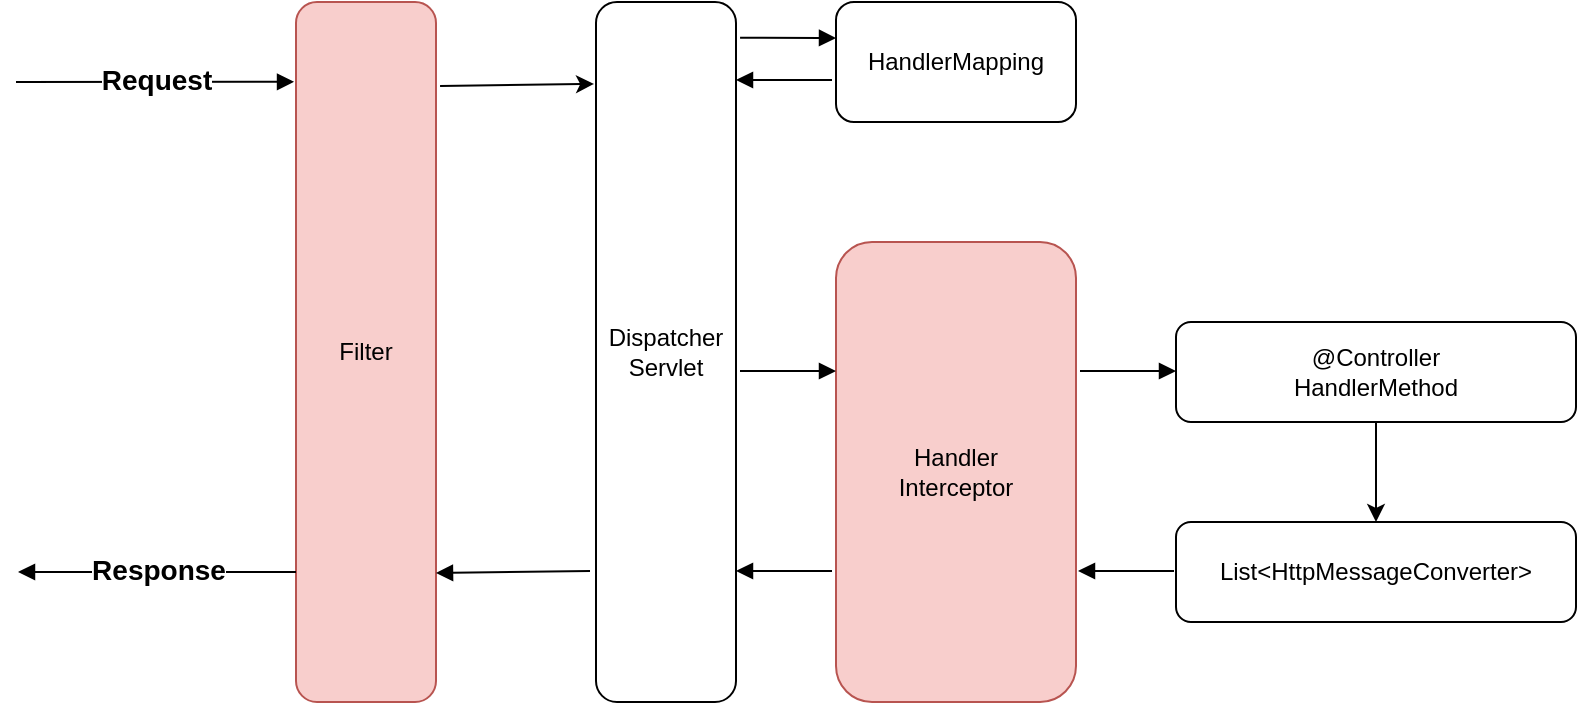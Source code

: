 <mxfile version="21.7.5" type="device">
  <diagram name="페이지-1" id="s8cwqFsQNJ_gK-LdE4jy">
    <mxGraphModel dx="994" dy="894" grid="1" gridSize="10" guides="1" tooltips="1" connect="1" arrows="1" fold="1" page="1" pageScale="1" pageWidth="827" pageHeight="1169" math="0" shadow="0">
      <root>
        <mxCell id="0" />
        <mxCell id="1" parent="0" />
        <mxCell id="Q4og6xShXfrMOYfMrhS1-1" value="Filter" style="rounded=1;whiteSpace=wrap;html=1;fillColor=#f8cecc;strokeColor=#b85450;" vertex="1" parent="1">
          <mxGeometry x="170" y="190" width="70" height="350" as="geometry" />
        </mxCell>
        <mxCell id="Q4og6xShXfrMOYfMrhS1-2" value="Dispatcher&lt;br&gt;Servlet" style="rounded=1;whiteSpace=wrap;html=1;" vertex="1" parent="1">
          <mxGeometry x="320" y="190" width="70" height="350" as="geometry" />
        </mxCell>
        <mxCell id="Q4og6xShXfrMOYfMrhS1-3" value="HandlerMapping" style="rounded=1;whiteSpace=wrap;html=1;" vertex="1" parent="1">
          <mxGeometry x="440" y="190" width="120" height="60" as="geometry" />
        </mxCell>
        <mxCell id="Q4og6xShXfrMOYfMrhS1-4" value="Handler&lt;br&gt;Interceptor" style="rounded=1;whiteSpace=wrap;html=1;fillColor=#f8cecc;strokeColor=#b85450;" vertex="1" parent="1">
          <mxGeometry x="440" y="310" width="120" height="230" as="geometry" />
        </mxCell>
        <mxCell id="Q4og6xShXfrMOYfMrhS1-19" style="edgeStyle=orthogonalEdgeStyle;rounded=0;orthogonalLoop=1;jettySize=auto;html=1;entryX=0.5;entryY=0;entryDx=0;entryDy=0;" edge="1" parent="1" source="Q4og6xShXfrMOYfMrhS1-5" target="Q4og6xShXfrMOYfMrhS1-6">
          <mxGeometry relative="1" as="geometry" />
        </mxCell>
        <mxCell id="Q4og6xShXfrMOYfMrhS1-5" value="@Controller&lt;br&gt;HandlerMethod" style="rounded=1;whiteSpace=wrap;html=1;" vertex="1" parent="1">
          <mxGeometry x="610" y="350" width="200" height="50" as="geometry" />
        </mxCell>
        <mxCell id="Q4og6xShXfrMOYfMrhS1-6" value="List&amp;lt;HttpMessageConverter&amp;gt;" style="rounded=1;whiteSpace=wrap;html=1;" vertex="1" parent="1">
          <mxGeometry x="610" y="450" width="200" height="50" as="geometry" />
        </mxCell>
        <mxCell id="Q4og6xShXfrMOYfMrhS1-7" value="" style="endArrow=block;html=1;rounded=0;entryX=-0.014;entryY=0.194;entryDx=0;entryDy=0;entryPerimeter=0;endFill=1;" edge="1" parent="1">
          <mxGeometry width="50" height="50" relative="1" as="geometry">
            <mxPoint x="30" y="230" as="sourcePoint" />
            <mxPoint x="169.02" y="229.9" as="targetPoint" />
          </mxGeometry>
        </mxCell>
        <mxCell id="Q4og6xShXfrMOYfMrhS1-8" value="Request" style="edgeLabel;html=1;align=center;verticalAlign=middle;resizable=0;points=[];fontSize=14;fontStyle=1" vertex="1" connectable="0" parent="Q4og6xShXfrMOYfMrhS1-7">
          <mxGeometry x="-0.396" y="-4" relative="1" as="geometry">
            <mxPoint x="28" y="-5" as="offset" />
          </mxGeometry>
        </mxCell>
        <mxCell id="Q4og6xShXfrMOYfMrhS1-9" value="" style="endArrow=none;html=1;rounded=0;entryX=-0.014;entryY=0.194;entryDx=0;entryDy=0;entryPerimeter=0;startArrow=block;startFill=1;endFill=0;" edge="1" parent="1">
          <mxGeometry width="50" height="50" relative="1" as="geometry">
            <mxPoint x="31" y="475" as="sourcePoint" />
            <mxPoint x="170" y="475" as="targetPoint" />
          </mxGeometry>
        </mxCell>
        <mxCell id="Q4og6xShXfrMOYfMrhS1-10" value="Response" style="edgeLabel;html=1;align=center;verticalAlign=middle;resizable=0;points=[];fontSize=14;fontStyle=1" vertex="1" connectable="0" parent="Q4og6xShXfrMOYfMrhS1-9">
          <mxGeometry x="-0.396" y="-4" relative="1" as="geometry">
            <mxPoint x="28" y="-5" as="offset" />
          </mxGeometry>
        </mxCell>
        <mxCell id="Q4og6xShXfrMOYfMrhS1-13" value="" style="endArrow=classic;html=1;rounded=0;exitX=1.029;exitY=0.12;exitDx=0;exitDy=0;exitPerimeter=0;entryX=-0.014;entryY=0.117;entryDx=0;entryDy=0;entryPerimeter=0;" edge="1" parent="1" source="Q4og6xShXfrMOYfMrhS1-1" target="Q4og6xShXfrMOYfMrhS1-2">
          <mxGeometry width="50" height="50" relative="1" as="geometry">
            <mxPoint x="390" y="480" as="sourcePoint" />
            <mxPoint x="440" y="430" as="targetPoint" />
          </mxGeometry>
        </mxCell>
        <mxCell id="Q4og6xShXfrMOYfMrhS1-14" value="" style="endArrow=block;html=1;rounded=0;exitX=1.029;exitY=0.051;exitDx=0;exitDy=0;exitPerimeter=0;endFill=1;" edge="1" parent="1" source="Q4og6xShXfrMOYfMrhS1-2">
          <mxGeometry width="50" height="50" relative="1" as="geometry">
            <mxPoint x="390" y="480" as="sourcePoint" />
            <mxPoint x="440" y="208" as="targetPoint" />
          </mxGeometry>
        </mxCell>
        <mxCell id="Q4og6xShXfrMOYfMrhS1-15" value="" style="endArrow=none;html=1;rounded=0;exitX=1.029;exitY=0.051;exitDx=0;exitDy=0;exitPerimeter=0;startArrow=block;startFill=1;endFill=0;" edge="1" parent="1">
          <mxGeometry width="50" height="50" relative="1" as="geometry">
            <mxPoint x="390" y="229" as="sourcePoint" />
            <mxPoint x="438" y="229" as="targetPoint" />
          </mxGeometry>
        </mxCell>
        <mxCell id="Q4og6xShXfrMOYfMrhS1-17" value="" style="endArrow=block;html=1;rounded=0;exitX=1.029;exitY=0.051;exitDx=0;exitDy=0;exitPerimeter=0;endFill=1;" edge="1" parent="1">
          <mxGeometry width="50" height="50" relative="1" as="geometry">
            <mxPoint x="392" y="374.5" as="sourcePoint" />
            <mxPoint x="440" y="374.5" as="targetPoint" />
          </mxGeometry>
        </mxCell>
        <mxCell id="Q4og6xShXfrMOYfMrhS1-18" value="" style="endArrow=block;html=1;rounded=0;exitX=1.029;exitY=0.051;exitDx=0;exitDy=0;exitPerimeter=0;endFill=1;" edge="1" parent="1">
          <mxGeometry width="50" height="50" relative="1" as="geometry">
            <mxPoint x="562" y="374.5" as="sourcePoint" />
            <mxPoint x="610" y="374.5" as="targetPoint" />
          </mxGeometry>
        </mxCell>
        <mxCell id="Q4og6xShXfrMOYfMrhS1-20" value="" style="endArrow=none;html=1;rounded=0;exitX=1.029;exitY=0.051;exitDx=0;exitDy=0;exitPerimeter=0;startArrow=block;startFill=1;endFill=0;" edge="1" parent="1">
          <mxGeometry width="50" height="50" relative="1" as="geometry">
            <mxPoint x="561" y="474.5" as="sourcePoint" />
            <mxPoint x="609" y="474.5" as="targetPoint" />
          </mxGeometry>
        </mxCell>
        <mxCell id="Q4og6xShXfrMOYfMrhS1-21" value="" style="endArrow=none;html=1;rounded=0;exitX=1.029;exitY=0.051;exitDx=0;exitDy=0;exitPerimeter=0;startArrow=block;startFill=1;endFill=0;" edge="1" parent="1">
          <mxGeometry width="50" height="50" relative="1" as="geometry">
            <mxPoint x="390" y="474.5" as="sourcePoint" />
            <mxPoint x="438" y="474.5" as="targetPoint" />
          </mxGeometry>
        </mxCell>
        <mxCell id="Q4og6xShXfrMOYfMrhS1-22" value="" style="endArrow=none;html=1;rounded=0;exitX=1.029;exitY=0.12;exitDx=0;exitDy=0;exitPerimeter=0;entryX=-0.014;entryY=0.117;entryDx=0;entryDy=0;entryPerimeter=0;endFill=0;startArrow=block;startFill=1;" edge="1" parent="1">
          <mxGeometry width="50" height="50" relative="1" as="geometry">
            <mxPoint x="240" y="475.5" as="sourcePoint" />
            <mxPoint x="317" y="474.5" as="targetPoint" />
          </mxGeometry>
        </mxCell>
      </root>
    </mxGraphModel>
  </diagram>
</mxfile>

